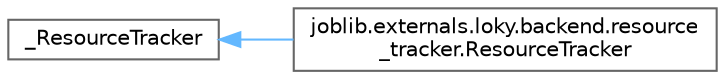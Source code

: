 digraph "Graphical Class Hierarchy"
{
 // LATEX_PDF_SIZE
  bgcolor="transparent";
  edge [fontname=Helvetica,fontsize=10,labelfontname=Helvetica,labelfontsize=10];
  node [fontname=Helvetica,fontsize=10,shape=box,height=0.2,width=0.4];
  rankdir="LR";
  Node0 [id="Node000000",label="_ResourceTracker",height=0.2,width=0.4,color="grey40", fillcolor="white", style="filled",URL="$d3/db4/class__ResourceTracker.html",tooltip=" "];
  Node0 -> Node1 [id="edge2810_Node000000_Node000001",dir="back",color="steelblue1",style="solid",tooltip=" "];
  Node1 [id="Node000001",label="joblib.externals.loky.backend.resource\l_tracker.ResourceTracker",height=0.2,width=0.4,color="grey40", fillcolor="white", style="filled",URL="$d3/da5/classjoblib_1_1externals_1_1loky_1_1backend_1_1resource__tracker_1_1ResourceTracker.html",tooltip=" "];
}
